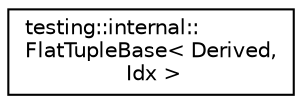digraph "Graphical Class Hierarchy"
{
 // INTERACTIVE_SVG=YES
 // LATEX_PDF_SIZE
  edge [fontname="Helvetica",fontsize="10",labelfontname="Helvetica",labelfontsize="10"];
  node [fontname="Helvetica",fontsize="10",shape=record];
  rankdir="LR";
  Node0 [label="testing::internal::\lFlatTupleBase\< Derived,\l Idx \>",height=0.2,width=0.4,color="black", fillcolor="white", style="filled",URL="$d3/df2/structtesting_1_1internal_1_1_flat_tuple_base.html",tooltip=" "];
}
